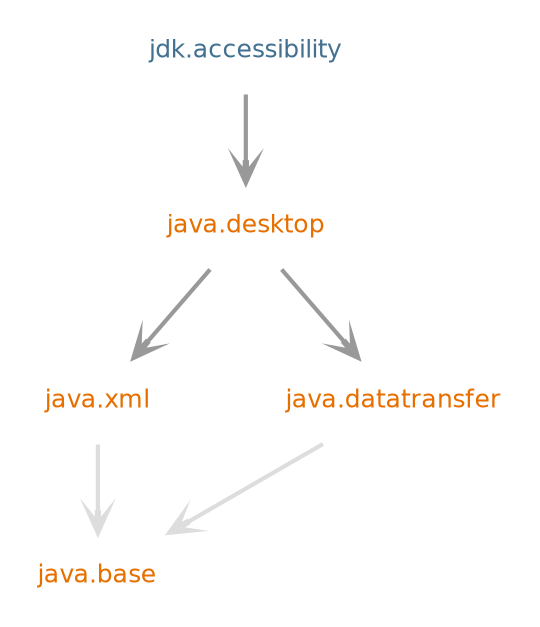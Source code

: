 digraph "jdk.accessibility" {
  nodesep=.5;
  ranksep=0.600000;
  pencolor=transparent;
  node [shape=plaintext, fontcolor="#000000", fontname="DejaVuSans", fontsize=12, margin=".2,.2"];
  edge [penwidth=2, color="#999999", arrowhead=open, arrowsize=1];
  {rank=same "java.xml"}
  {rank=same "java.desktop"}
  subgraph se {
  "java.base" [fontcolor="#e76f00", group=java];
  "java.datatransfer" [fontcolor="#e76f00", group=java];
  "java.desktop" [fontcolor="#e76f00", group=java];
  "java.xml" [fontcolor="#e76f00", group=java];
  }
  subgraph jdk {
  "jdk.accessibility" [fontcolor="#437291", group=jdk];
  }
  "java.datatransfer" -> "java.base" [color="#dddddd", weight=10];
  "java.desktop" -> "java.xml" [weight=10];
  "java.desktop" -> "java.datatransfer" [weight=10];
  "java.xml" -> "java.base" [color="#dddddd", weight=10000];
  "jdk.accessibility" -> "java.desktop" [];
}
